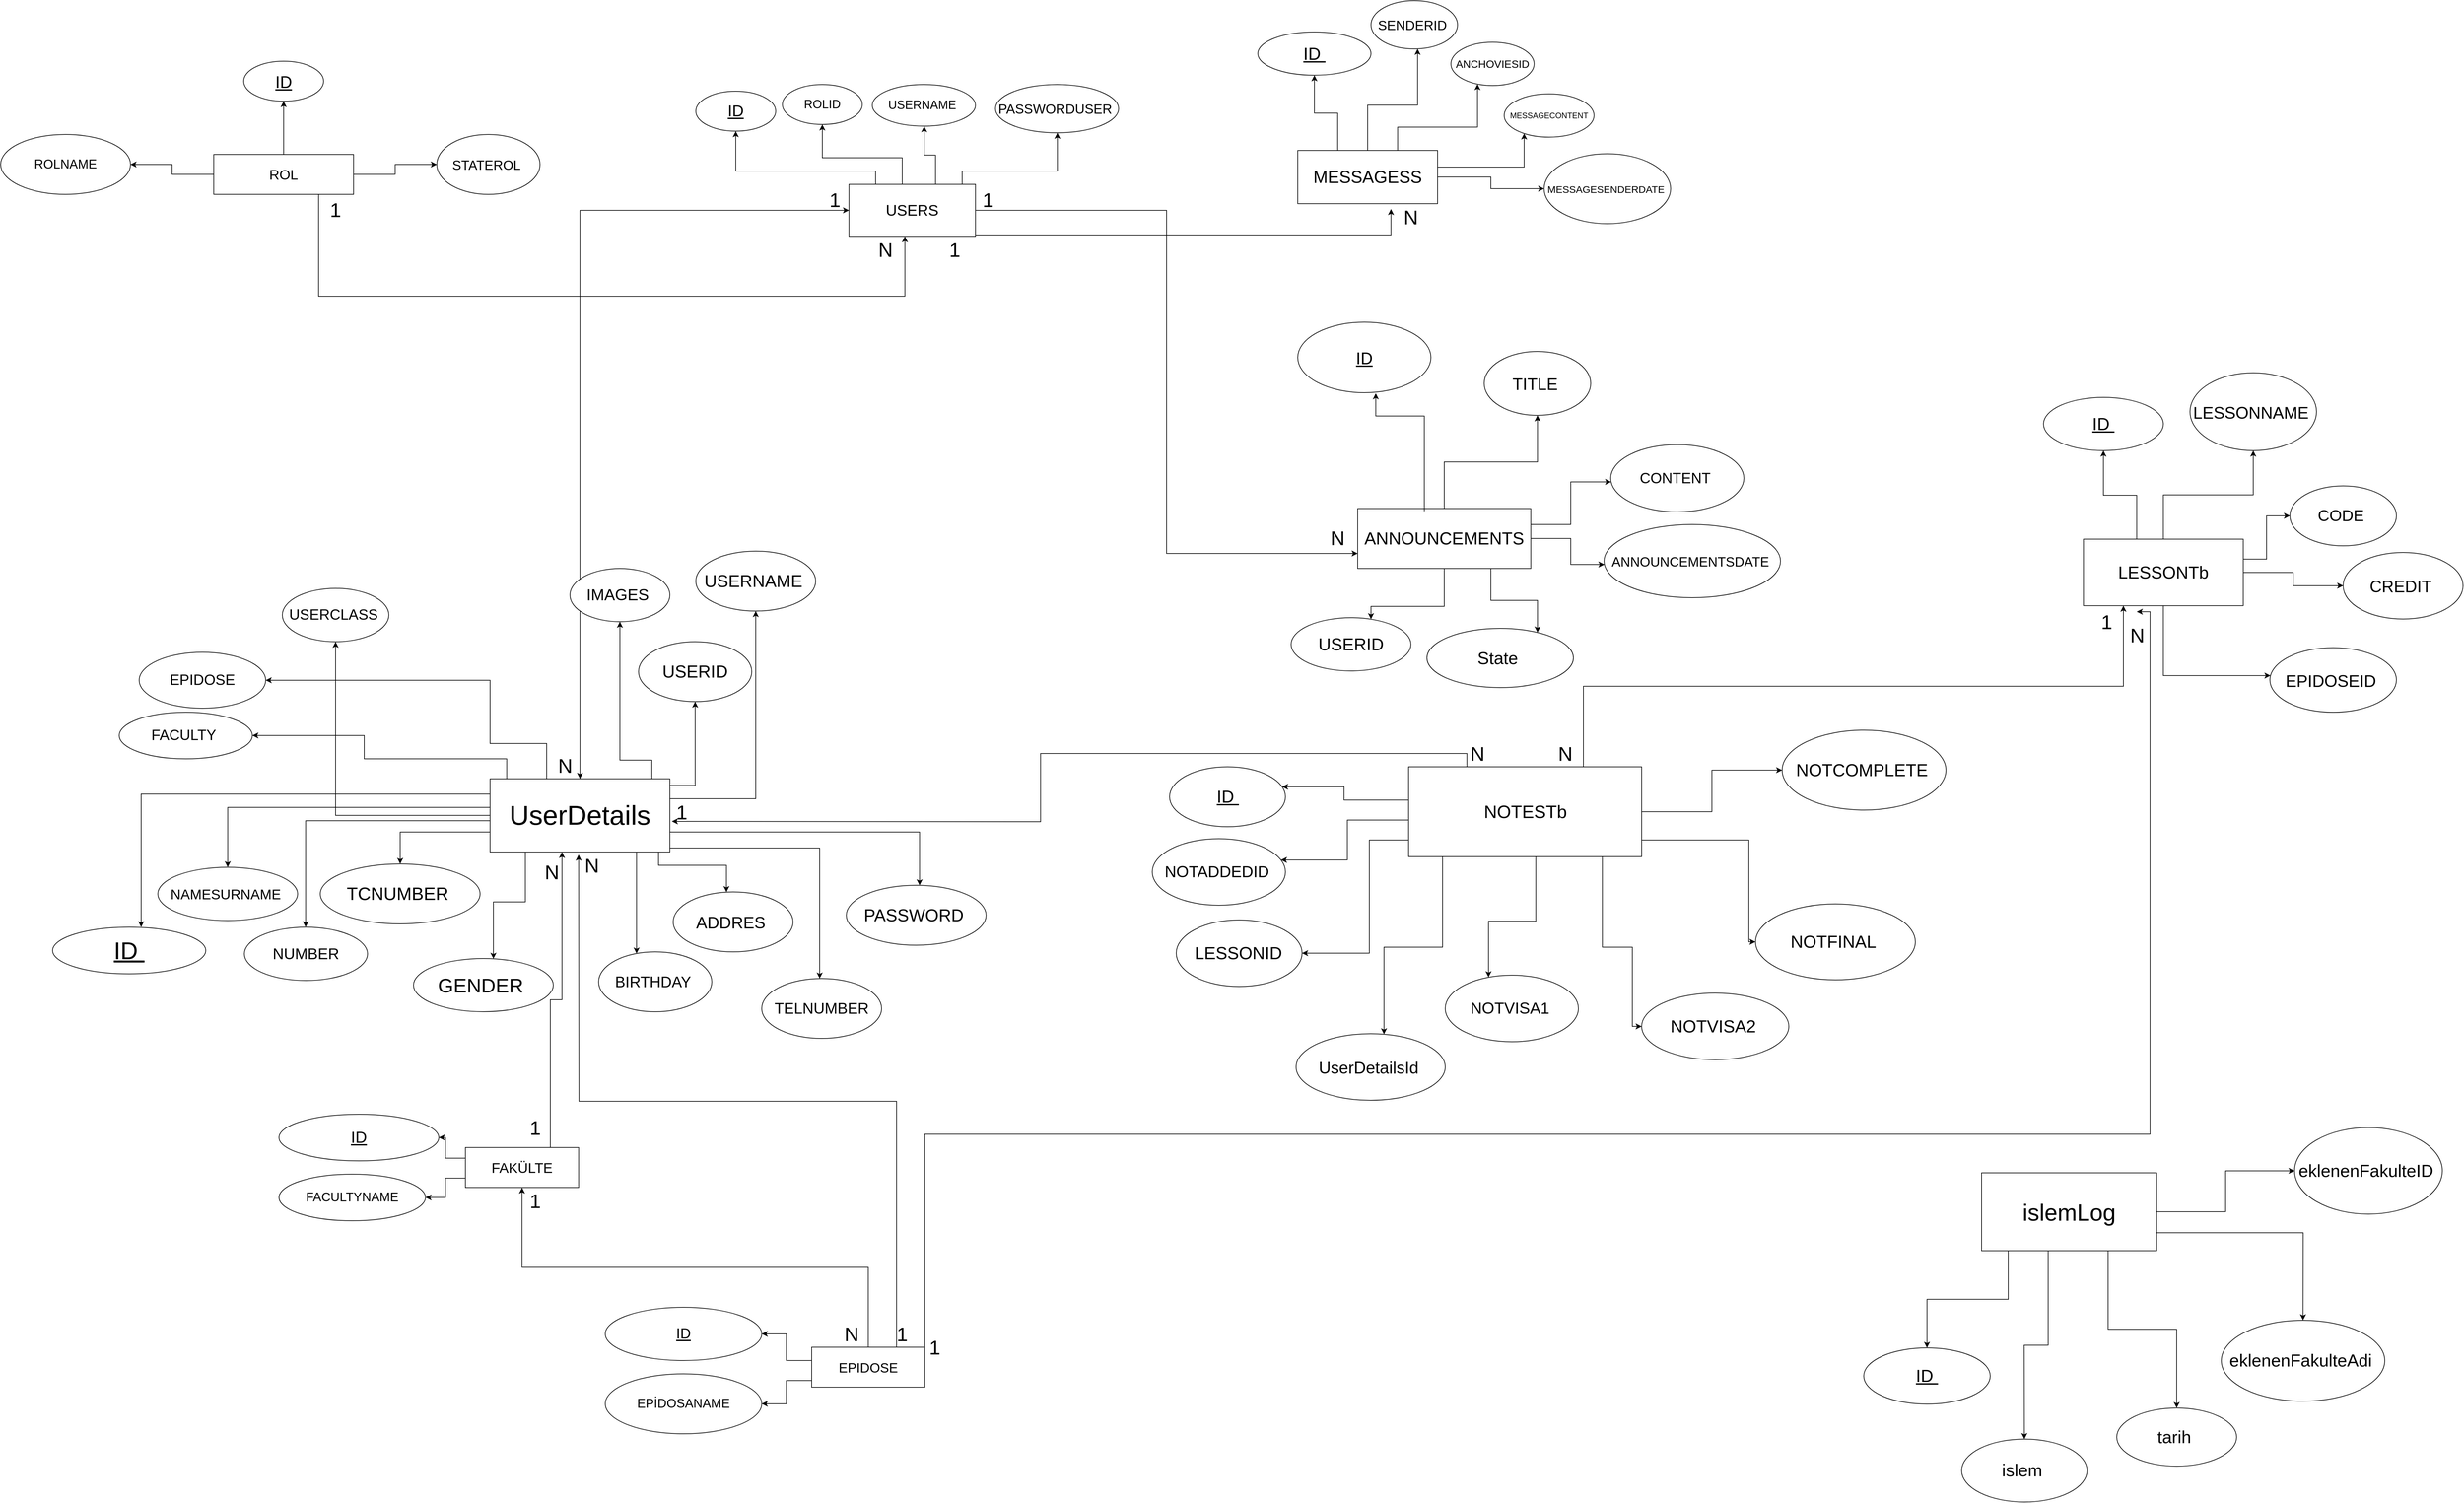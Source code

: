 <mxfile version="14.7.6" type="github">
  <diagram id="zsC4wfopI6JHXm1jyC27" name="Page-2">
    <mxGraphModel dx="5063" dy="3485" grid="1" gridSize="10" guides="1" tooltips="1" connect="1" arrows="1" fold="1" page="1" pageScale="1" pageWidth="827" pageHeight="1169" math="0" shadow="0">
      <root>
        <mxCell id="Esyf8GkP0BQ05Un6b8qI-0" />
        <mxCell id="Esyf8GkP0BQ05Un6b8qI-1" parent="Esyf8GkP0BQ05Un6b8qI-0" />
        <mxCell id="NPhXcUpapXbRFBI041eP-0" value="" style="edgeStyle=orthogonalEdgeStyle;rounded=0;orthogonalLoop=1;jettySize=auto;html=1;" edge="1" parent="Esyf8GkP0BQ05Un6b8qI-1" source="NPhXcUpapXbRFBI041eP-3" target="NPhXcUpapXbRFBI041eP-4">
          <mxGeometry relative="1" as="geometry" />
        </mxCell>
        <mxCell id="NPhXcUpapXbRFBI041eP-1" value="" style="edgeStyle=orthogonalEdgeStyle;rounded=0;orthogonalLoop=1;jettySize=auto;html=1;" edge="1" parent="Esyf8GkP0BQ05Un6b8qI-1" source="NPhXcUpapXbRFBI041eP-3" target="NPhXcUpapXbRFBI041eP-5">
          <mxGeometry relative="1" as="geometry" />
        </mxCell>
        <mxCell id="NPhXcUpapXbRFBI041eP-2" value="" style="edgeStyle=orthogonalEdgeStyle;rounded=0;orthogonalLoop=1;jettySize=auto;html=1;" edge="1" parent="Esyf8GkP0BQ05Un6b8qI-1" source="NPhXcUpapXbRFBI041eP-3" target="NPhXcUpapXbRFBI041eP-6">
          <mxGeometry relative="1" as="geometry" />
        </mxCell>
        <mxCell id="w6lgEw4P2xU35RfXlK6n-10" style="edgeStyle=orthogonalEdgeStyle;rounded=0;orthogonalLoop=1;jettySize=auto;html=1;exitX=0.75;exitY=1;exitDx=0;exitDy=0;" edge="1" parent="Esyf8GkP0BQ05Un6b8qI-1" source="NPhXcUpapXbRFBI041eP-3">
          <mxGeometry relative="1" as="geometry">
            <mxPoint x="650" y="-199" as="targetPoint" />
            <Array as="points">
              <mxPoint x="-230" y="-109" />
              <mxPoint x="650" y="-109" />
            </Array>
          </mxGeometry>
        </mxCell>
        <mxCell id="NPhXcUpapXbRFBI041eP-3" value="&lt;font style=&quot;vertical-align: inherit ; font-size: 21px&quot;&gt;&lt;font style=&quot;vertical-align: inherit ; font-size: 21px&quot;&gt;&lt;font style=&quot;vertical-align: inherit&quot;&gt;&lt;font style=&quot;vertical-align: inherit&quot;&gt;ROL&lt;/font&gt;&lt;/font&gt;&lt;/font&gt;&lt;/font&gt;" style="rounded=0;whiteSpace=wrap;html=1;" vertex="1" parent="Esyf8GkP0BQ05Un6b8qI-1">
          <mxGeometry x="-388" y="-322" width="210" height="60" as="geometry" />
        </mxCell>
        <mxCell id="NPhXcUpapXbRFBI041eP-4" value="&lt;font style=&quot;vertical-align: inherit&quot;&gt;&lt;font style=&quot;vertical-align: inherit ; font-size: 25px&quot;&gt;&lt;u&gt;ID&lt;/u&gt;&lt;/font&gt;&lt;/font&gt;" style="ellipse;whiteSpace=wrap;html=1;rounded=0;" vertex="1" parent="Esyf8GkP0BQ05Un6b8qI-1">
          <mxGeometry x="-343" y="-462" width="120" height="60" as="geometry" />
        </mxCell>
        <mxCell id="NPhXcUpapXbRFBI041eP-5" value="&lt;font style=&quot;vertical-align: inherit&quot;&gt;&lt;font style=&quot;vertical-align: inherit ; font-size: 19px&quot;&gt;ROLNAME&lt;/font&gt;&lt;/font&gt;" style="ellipse;whiteSpace=wrap;html=1;rounded=0;" vertex="1" parent="Esyf8GkP0BQ05Un6b8qI-1">
          <mxGeometry x="-708" y="-352" width="195" height="90" as="geometry" />
        </mxCell>
        <mxCell id="NPhXcUpapXbRFBI041eP-6" value="&lt;font style=&quot;vertical-align: inherit ; font-size: 20px&quot;&gt;&lt;font style=&quot;vertical-align: inherit ; font-size: 20px&quot;&gt;STATEROL&amp;nbsp;&lt;/font&gt;&lt;/font&gt;" style="ellipse;whiteSpace=wrap;html=1;rounded=0;" vertex="1" parent="Esyf8GkP0BQ05Un6b8qI-1">
          <mxGeometry x="-53" y="-352" width="155" height="90" as="geometry" />
        </mxCell>
        <mxCell id="w6lgEw4P2xU35RfXlK6n-0" value="" style="edgeStyle=orthogonalEdgeStyle;rounded=0;orthogonalLoop=1;jettySize=auto;html=1;" edge="1" parent="Esyf8GkP0BQ05Un6b8qI-1" source="w6lgEw4P2xU35RfXlK6n-4" target="w6lgEw4P2xU35RfXlK6n-5">
          <mxGeometry relative="1" as="geometry">
            <Array as="points">
              <mxPoint x="606" y="-297" />
              <mxPoint x="396" y="-297" />
            </Array>
          </mxGeometry>
        </mxCell>
        <mxCell id="w6lgEw4P2xU35RfXlK6n-1" value="" style="edgeStyle=orthogonalEdgeStyle;rounded=0;orthogonalLoop=1;jettySize=auto;html=1;" edge="1" parent="Esyf8GkP0BQ05Un6b8qI-1" source="w6lgEw4P2xU35RfXlK6n-4" target="w6lgEw4P2xU35RfXlK6n-6">
          <mxGeometry relative="1" as="geometry">
            <Array as="points">
              <mxPoint x="696" y="-321" />
              <mxPoint x="679" y="-321" />
            </Array>
          </mxGeometry>
        </mxCell>
        <mxCell id="w6lgEw4P2xU35RfXlK6n-2" value="" style="edgeStyle=orthogonalEdgeStyle;rounded=0;orthogonalLoop=1;jettySize=auto;html=1;" edge="1" parent="Esyf8GkP0BQ05Un6b8qI-1" source="w6lgEw4P2xU35RfXlK6n-4" target="w6lgEw4P2xU35RfXlK6n-7">
          <mxGeometry relative="1" as="geometry">
            <Array as="points">
              <mxPoint x="736" y="-297" />
              <mxPoint x="879" y="-297" />
            </Array>
          </mxGeometry>
        </mxCell>
        <mxCell id="w6lgEw4P2xU35RfXlK6n-3" value="" style="edgeStyle=orthogonalEdgeStyle;rounded=0;orthogonalLoop=1;jettySize=auto;html=1;" edge="1" parent="Esyf8GkP0BQ05Un6b8qI-1" source="w6lgEw4P2xU35RfXlK6n-4" target="w6lgEw4P2xU35RfXlK6n-8">
          <mxGeometry relative="1" as="geometry">
            <Array as="points">
              <mxPoint x="646" y="-317" />
              <mxPoint x="526" y="-317" />
            </Array>
          </mxGeometry>
        </mxCell>
        <mxCell id="cstCViYafj3JNk4SChMQ-11" style="edgeStyle=orthogonalEdgeStyle;rounded=0;orthogonalLoop=1;jettySize=auto;html=1;exitX=0.75;exitY=1;exitDx=0;exitDy=0;" edge="1" parent="Esyf8GkP0BQ05Un6b8qI-1" source="w6lgEw4P2xU35RfXlK6n-4">
          <mxGeometry relative="1" as="geometry">
            <mxPoint x="1380" y="-240" as="targetPoint" />
            <Array as="points">
              <mxPoint x="709" y="-201" />
              <mxPoint x="1380" y="-201" />
            </Array>
          </mxGeometry>
        </mxCell>
        <mxCell id="aIrMYQTHXLC7cEPw4sMJ-13" style="edgeStyle=orthogonalEdgeStyle;rounded=0;orthogonalLoop=1;jettySize=auto;html=1;exitX=1;exitY=0.5;exitDx=0;exitDy=0;entryX=0;entryY=0.75;entryDx=0;entryDy=0;" edge="1" parent="Esyf8GkP0BQ05Un6b8qI-1" source="w6lgEw4P2xU35RfXlK6n-4" target="aIrMYQTHXLC7cEPw4sMJ-5">
          <mxGeometry relative="1" as="geometry">
            <mxPoint x="1110" y="300" as="targetPoint" />
          </mxGeometry>
        </mxCell>
        <mxCell id="FNhD4oCrWf_VFGnpznMv-32" style="edgeStyle=orthogonalEdgeStyle;rounded=0;orthogonalLoop=1;jettySize=auto;html=1;exitX=0;exitY=0.5;exitDx=0;exitDy=0;entryX=0.5;entryY=0;entryDx=0;entryDy=0;" edge="1" parent="Esyf8GkP0BQ05Un6b8qI-1" source="w6lgEw4P2xU35RfXlK6n-4" target="FNhD4oCrWf_VFGnpznMv-15">
          <mxGeometry relative="1" as="geometry" />
        </mxCell>
        <mxCell id="w6lgEw4P2xU35RfXlK6n-4" value="&lt;font style=&quot;vertical-align: inherit&quot;&gt;&lt;font style=&quot;vertical-align: inherit ; font-size: 23px&quot;&gt;USERS&lt;/font&gt;&lt;/font&gt;" style="rounded=0;whiteSpace=wrap;html=1;" vertex="1" parent="Esyf8GkP0BQ05Un6b8qI-1">
          <mxGeometry x="566" y="-277" width="190" height="78" as="geometry" />
        </mxCell>
        <mxCell id="w6lgEw4P2xU35RfXlK6n-5" value="&lt;font style=&quot;vertical-align: inherit&quot;&gt;&lt;font style=&quot;vertical-align: inherit&quot;&gt;&lt;font style=&quot;vertical-align: inherit&quot;&gt;&lt;font style=&quot;vertical-align: inherit&quot; size=&quot;1&quot;&gt;&lt;u style=&quot;font-size: 24px&quot;&gt;ID&lt;/u&gt;&lt;/font&gt;&lt;/font&gt;&lt;/font&gt;&lt;/font&gt;" style="ellipse;whiteSpace=wrap;html=1;rounded=0;" vertex="1" parent="Esyf8GkP0BQ05Un6b8qI-1">
          <mxGeometry x="336" y="-417" width="120" height="60" as="geometry" />
        </mxCell>
        <mxCell id="w6lgEw4P2xU35RfXlK6n-6" value="&lt;font style=&quot;vertical-align: inherit&quot;&gt;&lt;font style=&quot;vertical-align: inherit ; font-size: 18px&quot;&gt;USERNAME&amp;nbsp;&lt;/font&gt;&lt;/font&gt;" style="ellipse;whiteSpace=wrap;html=1;rounded=0;" vertex="1" parent="Esyf8GkP0BQ05Un6b8qI-1">
          <mxGeometry x="601" y="-427" width="155" height="62.5" as="geometry" />
        </mxCell>
        <mxCell id="w6lgEw4P2xU35RfXlK6n-7" value="&lt;font style=&quot;vertical-align: inherit&quot;&gt;&lt;font style=&quot;vertical-align: inherit ; font-size: 20px&quot;&gt;PASSWORDUSER&amp;nbsp;&lt;/font&gt;&lt;/font&gt;" style="ellipse;whiteSpace=wrap;html=1;rounded=0;" vertex="1" parent="Esyf8GkP0BQ05Un6b8qI-1">
          <mxGeometry x="786" y="-427" width="185" height="72.5" as="geometry" />
        </mxCell>
        <mxCell id="w6lgEw4P2xU35RfXlK6n-8" value="&lt;font style=&quot;font-size: 18px&quot;&gt;ROLID&lt;/font&gt;" style="ellipse;whiteSpace=wrap;html=1;rounded=0;" vertex="1" parent="Esyf8GkP0BQ05Un6b8qI-1">
          <mxGeometry x="466" y="-427" width="120" height="60" as="geometry" />
        </mxCell>
        <mxCell id="w6lgEw4P2xU35RfXlK6n-11" value="&lt;font style=&quot;font-size: 30px&quot;&gt;1&lt;/font&gt;" style="text;html=1;strokeColor=none;fillColor=none;align=center;verticalAlign=middle;whiteSpace=wrap;rounded=0;" vertex="1" parent="Esyf8GkP0BQ05Un6b8qI-1">
          <mxGeometry x="-250" y="-269.5" width="90" height="60" as="geometry" />
        </mxCell>
        <mxCell id="w6lgEw4P2xU35RfXlK6n-12" value="&lt;font style=&quot;font-size: 30px&quot;&gt;N&lt;/font&gt;" style="text;html=1;strokeColor=none;fillColor=none;align=center;verticalAlign=middle;whiteSpace=wrap;rounded=0;" vertex="1" parent="Esyf8GkP0BQ05Un6b8qI-1">
          <mxGeometry x="601" y="-199" width="40" height="40" as="geometry" />
        </mxCell>
        <mxCell id="cstCViYafj3JNk4SChMQ-0" value="" style="edgeStyle=orthogonalEdgeStyle;rounded=0;orthogonalLoop=1;jettySize=auto;html=1;" edge="1" parent="Esyf8GkP0BQ05Un6b8qI-1" source="cstCViYafj3JNk4SChMQ-5" target="cstCViYafj3JNk4SChMQ-6">
          <mxGeometry relative="1" as="geometry">
            <Array as="points">
              <mxPoint x="1300" y="-384" />
              <mxPoint x="1265" y="-384" />
            </Array>
          </mxGeometry>
        </mxCell>
        <mxCell id="cstCViYafj3JNk4SChMQ-1" value="" style="edgeStyle=orthogonalEdgeStyle;rounded=0;orthogonalLoop=1;jettySize=auto;html=1;" edge="1" parent="Esyf8GkP0BQ05Un6b8qI-1" source="cstCViYafj3JNk4SChMQ-5" target="cstCViYafj3JNk4SChMQ-7">
          <mxGeometry relative="1" as="geometry">
            <mxPoint x="1410" y="-463" as="targetPoint" />
            <Array as="points">
              <mxPoint x="1345" y="-396" />
              <mxPoint x="1420" y="-396" />
            </Array>
          </mxGeometry>
        </mxCell>
        <mxCell id="cstCViYafj3JNk4SChMQ-2" value="" style="edgeStyle=orthogonalEdgeStyle;rounded=0;orthogonalLoop=1;jettySize=auto;html=1;" edge="1" parent="Esyf8GkP0BQ05Un6b8qI-1" source="cstCViYafj3JNk4SChMQ-5" target="cstCViYafj3JNk4SChMQ-8">
          <mxGeometry relative="1" as="geometry">
            <Array as="points">
              <mxPoint x="1390" y="-363" />
              <mxPoint x="1510" y="-363" />
            </Array>
          </mxGeometry>
        </mxCell>
        <mxCell id="cstCViYafj3JNk4SChMQ-3" value="" style="edgeStyle=orthogonalEdgeStyle;rounded=0;orthogonalLoop=1;jettySize=auto;html=1;" edge="1" parent="Esyf8GkP0BQ05Un6b8qI-1" source="cstCViYafj3JNk4SChMQ-5" target="cstCViYafj3JNk4SChMQ-9">
          <mxGeometry relative="1" as="geometry">
            <Array as="points">
              <mxPoint x="1580" y="-303" />
            </Array>
          </mxGeometry>
        </mxCell>
        <mxCell id="cstCViYafj3JNk4SChMQ-4" value="" style="edgeStyle=orthogonalEdgeStyle;rounded=0;orthogonalLoop=1;jettySize=auto;html=1;" edge="1" parent="Esyf8GkP0BQ05Un6b8qI-1" source="cstCViYafj3JNk4SChMQ-5" target="cstCViYafj3JNk4SChMQ-10">
          <mxGeometry relative="1" as="geometry" />
        </mxCell>
        <mxCell id="cstCViYafj3JNk4SChMQ-5" value="&lt;font style=&quot;font-size: 26px&quot;&gt;MESSAGESS&lt;/font&gt;" style="rounded=0;whiteSpace=wrap;html=1;" vertex="1" parent="Esyf8GkP0BQ05Un6b8qI-1">
          <mxGeometry x="1240" y="-328" width="210" height="80" as="geometry" />
        </mxCell>
        <mxCell id="cstCViYafj3JNk4SChMQ-6" value="&lt;font style=&quot;font-size: 26px&quot;&gt;&lt;u&gt;ID&amp;nbsp;&lt;/u&gt;&lt;/font&gt;" style="ellipse;whiteSpace=wrap;html=1;rounded=0;" vertex="1" parent="Esyf8GkP0BQ05Un6b8qI-1">
          <mxGeometry x="1180" y="-506" width="170" height="65" as="geometry" />
        </mxCell>
        <mxCell id="cstCViYafj3JNk4SChMQ-7" value="&lt;font style=&quot;font-size: 20px&quot;&gt;SENDERID&amp;nbsp;&lt;/font&gt;" style="ellipse;whiteSpace=wrap;html=1;" vertex="1" parent="Esyf8GkP0BQ05Un6b8qI-1">
          <mxGeometry x="1350" y="-553" width="130" height="72.5" as="geometry" />
        </mxCell>
        <mxCell id="cstCViYafj3JNk4SChMQ-8" value="&lt;font style=&quot;font-size: 16px&quot;&gt;ANCHOVIESID&lt;/font&gt;" style="ellipse;whiteSpace=wrap;html=1;rounded=0;" vertex="1" parent="Esyf8GkP0BQ05Un6b8qI-1">
          <mxGeometry x="1470" y="-490.5" width="125" height="65" as="geometry" />
        </mxCell>
        <mxCell id="cstCViYafj3JNk4SChMQ-9" value="MESSAGECONTENT" style="ellipse;whiteSpace=wrap;html=1;rounded=0;" vertex="1" parent="Esyf8GkP0BQ05Un6b8qI-1">
          <mxGeometry x="1550" y="-413" width="135" height="65" as="geometry" />
        </mxCell>
        <mxCell id="cstCViYafj3JNk4SChMQ-10" value="&lt;font style=&quot;font-size: 15px&quot;&gt;MESSAGESENDERDATE&amp;nbsp;&lt;/font&gt;" style="ellipse;whiteSpace=wrap;html=1;rounded=0;" vertex="1" parent="Esyf8GkP0BQ05Un6b8qI-1">
          <mxGeometry x="1610" y="-323" width="190" height="105" as="geometry" />
        </mxCell>
        <mxCell id="cstCViYafj3JNk4SChMQ-12" value="&lt;font style=&quot;font-size: 30px&quot;&gt;1&lt;/font&gt;" style="text;html=1;strokeColor=none;fillColor=none;align=center;verticalAlign=middle;whiteSpace=wrap;rounded=0;" vertex="1" parent="Esyf8GkP0BQ05Un6b8qI-1">
          <mxGeometry x="680" y="-209" width="90" height="60" as="geometry" />
        </mxCell>
        <mxCell id="cstCViYafj3JNk4SChMQ-13" value="&lt;font style=&quot;font-size: 30px&quot;&gt;N&lt;/font&gt;" style="text;html=1;strokeColor=none;fillColor=none;align=center;verticalAlign=middle;whiteSpace=wrap;rounded=0;" vertex="1" parent="Esyf8GkP0BQ05Un6b8qI-1">
          <mxGeometry x="1390" y="-248" width="40" height="40" as="geometry" />
        </mxCell>
        <mxCell id="aIrMYQTHXLC7cEPw4sMJ-0" value="" style="edgeStyle=orthogonalEdgeStyle;rounded=0;orthogonalLoop=1;jettySize=auto;html=1;" edge="1" parent="Esyf8GkP0BQ05Un6b8qI-1" source="aIrMYQTHXLC7cEPw4sMJ-5" target="aIrMYQTHXLC7cEPw4sMJ-8">
          <mxGeometry relative="1" as="geometry">
            <mxPoint x="1580" y="54" as="targetPoint" />
          </mxGeometry>
        </mxCell>
        <mxCell id="aIrMYQTHXLC7cEPw4sMJ-1" value="" style="edgeStyle=orthogonalEdgeStyle;rounded=0;orthogonalLoop=1;jettySize=auto;html=1;" edge="1" parent="Esyf8GkP0BQ05Un6b8qI-1" source="aIrMYQTHXLC7cEPw4sMJ-5" target="aIrMYQTHXLC7cEPw4sMJ-9">
          <mxGeometry relative="1" as="geometry">
            <Array as="points">
              <mxPoint x="1650" y="234" />
              <mxPoint x="1650" y="170" />
            </Array>
          </mxGeometry>
        </mxCell>
        <mxCell id="aIrMYQTHXLC7cEPw4sMJ-2" value="" style="edgeStyle=orthogonalEdgeStyle;rounded=0;orthogonalLoop=1;jettySize=auto;html=1;" edge="1" parent="Esyf8GkP0BQ05Un6b8qI-1" source="aIrMYQTHXLC7cEPw4sMJ-5" target="aIrMYQTHXLC7cEPw4sMJ-10">
          <mxGeometry relative="1" as="geometry">
            <mxPoint x="1795" y="255" as="targetPoint" />
            <Array as="points">
              <mxPoint x="1650" y="255" />
              <mxPoint x="1650" y="294" />
              <mxPoint x="1795" y="294" />
            </Array>
          </mxGeometry>
        </mxCell>
        <mxCell id="aIrMYQTHXLC7cEPw4sMJ-3" value="" style="edgeStyle=orthogonalEdgeStyle;rounded=0;orthogonalLoop=1;jettySize=auto;html=1;" edge="1" parent="Esyf8GkP0BQ05Un6b8qI-1" source="aIrMYQTHXLC7cEPw4sMJ-5" target="aIrMYQTHXLC7cEPw4sMJ-11">
          <mxGeometry relative="1" as="geometry">
            <Array as="points">
              <mxPoint x="1530" y="348" />
              <mxPoint x="1600" y="348" />
            </Array>
          </mxGeometry>
        </mxCell>
        <mxCell id="aIrMYQTHXLC7cEPw4sMJ-4" value="" style="edgeStyle=orthogonalEdgeStyle;rounded=0;orthogonalLoop=1;jettySize=auto;html=1;" edge="1" parent="Esyf8GkP0BQ05Un6b8qI-1" source="aIrMYQTHXLC7cEPw4sMJ-5" target="aIrMYQTHXLC7cEPw4sMJ-12">
          <mxGeometry relative="1" as="geometry">
            <mxPoint x="1350" y="414" as="targetPoint" />
            <Array as="points">
              <mxPoint x="1460" y="357" />
              <mxPoint x="1350" y="357" />
            </Array>
          </mxGeometry>
        </mxCell>
        <mxCell id="aIrMYQTHXLC7cEPw4sMJ-5" value="&lt;font style=&quot;font-size: 26px&quot;&gt;ANNOUNCEMENTS&lt;/font&gt;" style="rounded=0;whiteSpace=wrap;html=1;" vertex="1" parent="Esyf8GkP0BQ05Un6b8qI-1">
          <mxGeometry x="1330" y="210" width="260" height="90" as="geometry" />
        </mxCell>
        <mxCell id="aIrMYQTHXLC7cEPw4sMJ-6" value="" style="edgeStyle=orthogonalEdgeStyle;rounded=0;orthogonalLoop=1;jettySize=auto;html=1;entryX=0.586;entryY=1.008;entryDx=0;entryDy=0;entryPerimeter=0;exitX=0.385;exitY=0.044;exitDx=0;exitDy=0;exitPerimeter=0;" edge="1" parent="Esyf8GkP0BQ05Un6b8qI-1" source="aIrMYQTHXLC7cEPw4sMJ-5" target="aIrMYQTHXLC7cEPw4sMJ-7">
          <mxGeometry relative="1" as="geometry">
            <mxPoint x="1430" y="204" as="sourcePoint" />
            <mxPoint x="1420" y="194" as="targetPoint" />
            <Array as="points">
              <mxPoint x="1430" y="71" />
            </Array>
          </mxGeometry>
        </mxCell>
        <mxCell id="aIrMYQTHXLC7cEPw4sMJ-7" value="&lt;font style=&quot;font-size: 25px&quot;&gt;&lt;u&gt;ID&lt;/u&gt;&lt;/font&gt;" style="ellipse;whiteSpace=wrap;html=1;rounded=0;" vertex="1" parent="Esyf8GkP0BQ05Un6b8qI-1">
          <mxGeometry x="1240" y="-70" width="200" height="106" as="geometry" />
        </mxCell>
        <mxCell id="aIrMYQTHXLC7cEPw4sMJ-8" value="&lt;font style=&quot;font-size: 25px&quot;&gt;TITLE&amp;nbsp;&lt;/font&gt;" style="ellipse;whiteSpace=wrap;html=1;" vertex="1" parent="Esyf8GkP0BQ05Un6b8qI-1">
          <mxGeometry x="1520" y="-26" width="160" height="96" as="geometry" />
        </mxCell>
        <mxCell id="aIrMYQTHXLC7cEPw4sMJ-9" value="&lt;font style=&quot;font-size: 22px&quot;&gt;CONTENT&amp;nbsp;&lt;/font&gt;" style="ellipse;whiteSpace=wrap;html=1;rounded=0;" vertex="1" parent="Esyf8GkP0BQ05Un6b8qI-1">
          <mxGeometry x="1710" y="114" width="200" height="101" as="geometry" />
        </mxCell>
        <mxCell id="aIrMYQTHXLC7cEPw4sMJ-10" value="&lt;font style=&quot;font-size: 20px&quot;&gt;ANNOUNCEMENTSDATE&amp;nbsp;&lt;/font&gt;" style="ellipse;whiteSpace=wrap;html=1;" vertex="1" parent="Esyf8GkP0BQ05Un6b8qI-1">
          <mxGeometry x="1700" y="234" width="265" height="110" as="geometry" />
        </mxCell>
        <mxCell id="aIrMYQTHXLC7cEPw4sMJ-11" value="&lt;font style=&quot;font-size: 26px&quot;&gt;State&amp;nbsp;&lt;/font&gt;" style="ellipse;whiteSpace=wrap;html=1;rounded=0;" vertex="1" parent="Esyf8GkP0BQ05Un6b8qI-1">
          <mxGeometry x="1434" y="390" width="220" height="89" as="geometry" />
        </mxCell>
        <mxCell id="aIrMYQTHXLC7cEPw4sMJ-12" value="&lt;font style=&quot;font-size: 26px&quot;&gt;USERID&lt;/font&gt;" style="ellipse;whiteSpace=wrap;html=1;" vertex="1" parent="Esyf8GkP0BQ05Un6b8qI-1">
          <mxGeometry x="1230" y="374" width="180" height="80" as="geometry" />
        </mxCell>
        <mxCell id="aIrMYQTHXLC7cEPw4sMJ-14" value="&lt;font style=&quot;font-size: 30px&quot;&gt;1&lt;/font&gt;" style="text;html=1;strokeColor=none;fillColor=none;align=center;verticalAlign=middle;whiteSpace=wrap;rounded=0;" vertex="1" parent="Esyf8GkP0BQ05Un6b8qI-1">
          <mxGeometry x="740" y="-279" width="70" height="50" as="geometry" />
        </mxCell>
        <mxCell id="aIrMYQTHXLC7cEPw4sMJ-15" value="&lt;font style=&quot;font-size: 30px&quot;&gt;N&lt;/font&gt;" style="text;html=1;strokeColor=none;fillColor=none;align=center;verticalAlign=middle;whiteSpace=wrap;rounded=0;" vertex="1" parent="Esyf8GkP0BQ05Un6b8qI-1">
          <mxGeometry x="1280" y="234" width="40" height="40" as="geometry" />
        </mxCell>
        <mxCell id="FNhD4oCrWf_VFGnpznMv-0" value="" style="edgeStyle=orthogonalEdgeStyle;rounded=0;orthogonalLoop=1;jettySize=auto;html=1;" edge="1" parent="Esyf8GkP0BQ05Un6b8qI-1">
          <mxGeometry relative="1" as="geometry">
            <mxPoint x="28" y="639" as="sourcePoint" />
            <mxPoint x="-497" y="839" as="targetPoint" />
            <Array as="points">
              <mxPoint x="-497" y="639" />
            </Array>
          </mxGeometry>
        </mxCell>
        <mxCell id="FNhD4oCrWf_VFGnpznMv-1" value="" style="edgeStyle=orthogonalEdgeStyle;rounded=0;orthogonalLoop=1;jettySize=auto;html=1;" edge="1" parent="Esyf8GkP0BQ05Un6b8qI-1" target="FNhD4oCrWf_VFGnpznMv-17">
          <mxGeometry relative="1" as="geometry">
            <mxPoint x="28" y="659" as="sourcePoint" />
            <Array as="points">
              <mxPoint x="-367" y="659" />
            </Array>
          </mxGeometry>
        </mxCell>
        <mxCell id="FNhD4oCrWf_VFGnpznMv-2" value="" style="edgeStyle=orthogonalEdgeStyle;rounded=0;orthogonalLoop=1;jettySize=auto;html=1;" edge="1" parent="Esyf8GkP0BQ05Un6b8qI-1" target="FNhD4oCrWf_VFGnpznMv-18">
          <mxGeometry relative="1" as="geometry">
            <mxPoint x="28" y="679" as="sourcePoint" />
            <Array as="points">
              <mxPoint x="-250" y="679" />
            </Array>
          </mxGeometry>
        </mxCell>
        <mxCell id="FNhD4oCrWf_VFGnpznMv-3" value="" style="edgeStyle=orthogonalEdgeStyle;rounded=0;orthogonalLoop=1;jettySize=auto;html=1;" edge="1" parent="Esyf8GkP0BQ05Un6b8qI-1" source="FNhD4oCrWf_VFGnpznMv-15" target="FNhD4oCrWf_VFGnpznMv-19">
          <mxGeometry relative="1" as="geometry">
            <Array as="points">
              <mxPoint x="-108" y="696" />
            </Array>
          </mxGeometry>
        </mxCell>
        <mxCell id="FNhD4oCrWf_VFGnpznMv-4" value="" style="edgeStyle=orthogonalEdgeStyle;rounded=0;orthogonalLoop=1;jettySize=auto;html=1;" edge="1" parent="Esyf8GkP0BQ05Un6b8qI-1" source="FNhD4oCrWf_VFGnpznMv-15" target="FNhD4oCrWf_VFGnpznMv-20">
          <mxGeometry relative="1" as="geometry">
            <Array as="points">
              <mxPoint x="80" y="801" />
              <mxPoint x="32" y="801" />
            </Array>
          </mxGeometry>
        </mxCell>
        <mxCell id="FNhD4oCrWf_VFGnpznMv-5" value="" style="edgeStyle=orthogonalEdgeStyle;rounded=0;orthogonalLoop=1;jettySize=auto;html=1;" edge="1" parent="Esyf8GkP0BQ05Un6b8qI-1" source="FNhD4oCrWf_VFGnpznMv-15" target="FNhD4oCrWf_VFGnpznMv-21">
          <mxGeometry relative="1" as="geometry">
            <Array as="points">
              <mxPoint x="247" y="760" />
              <mxPoint x="247" y="760" />
            </Array>
          </mxGeometry>
        </mxCell>
        <mxCell id="FNhD4oCrWf_VFGnpznMv-6" value="" style="edgeStyle=orthogonalEdgeStyle;rounded=0;orthogonalLoop=1;jettySize=auto;html=1;" edge="1" parent="Esyf8GkP0BQ05Un6b8qI-1" source="FNhD4oCrWf_VFGnpznMv-15" target="FNhD4oCrWf_VFGnpznMv-22">
          <mxGeometry relative="1" as="geometry">
            <Array as="points">
              <mxPoint x="280" y="746" />
              <mxPoint x="382" y="746" />
            </Array>
          </mxGeometry>
        </mxCell>
        <mxCell id="FNhD4oCrWf_VFGnpznMv-7" value="" style="edgeStyle=orthogonalEdgeStyle;rounded=0;orthogonalLoop=1;jettySize=auto;html=1;" edge="1" parent="Esyf8GkP0BQ05Un6b8qI-1" source="FNhD4oCrWf_VFGnpznMv-15" target="FNhD4oCrWf_VFGnpznMv-23">
          <mxGeometry relative="1" as="geometry">
            <Array as="points">
              <mxPoint x="522" y="720" />
            </Array>
          </mxGeometry>
        </mxCell>
        <mxCell id="FNhD4oCrWf_VFGnpznMv-8" value="" style="edgeStyle=orthogonalEdgeStyle;rounded=0;orthogonalLoop=1;jettySize=auto;html=1;" edge="1" parent="Esyf8GkP0BQ05Un6b8qI-1" source="FNhD4oCrWf_VFGnpznMv-15" target="FNhD4oCrWf_VFGnpznMv-24">
          <mxGeometry relative="1" as="geometry">
            <Array as="points">
              <mxPoint x="52" y="586" />
              <mxPoint x="-162" y="586" />
            </Array>
          </mxGeometry>
        </mxCell>
        <mxCell id="FNhD4oCrWf_VFGnpznMv-9" value="" style="edgeStyle=orthogonalEdgeStyle;rounded=0;orthogonalLoop=1;jettySize=auto;html=1;" edge="1" parent="Esyf8GkP0BQ05Un6b8qI-1" source="FNhD4oCrWf_VFGnpznMv-15" target="FNhD4oCrWf_VFGnpznMv-25">
          <mxGeometry relative="1" as="geometry">
            <Array as="points">
              <mxPoint x="112" y="563" />
              <mxPoint x="27" y="563" />
            </Array>
          </mxGeometry>
        </mxCell>
        <mxCell id="FNhD4oCrWf_VFGnpznMv-10" value="" style="edgeStyle=orthogonalEdgeStyle;rounded=0;orthogonalLoop=1;jettySize=auto;html=1;" edge="1" parent="Esyf8GkP0BQ05Un6b8qI-1" source="FNhD4oCrWf_VFGnpznMv-15" target="FNhD4oCrWf_VFGnpznMv-26">
          <mxGeometry relative="1" as="geometry" />
        </mxCell>
        <mxCell id="FNhD4oCrWf_VFGnpznMv-11" value="" style="edgeStyle=orthogonalEdgeStyle;rounded=0;orthogonalLoop=1;jettySize=auto;html=1;" edge="1" parent="Esyf8GkP0BQ05Un6b8qI-1" source="FNhD4oCrWf_VFGnpznMv-15" target="FNhD4oCrWf_VFGnpznMv-27">
          <mxGeometry relative="1" as="geometry">
            <Array as="points">
              <mxPoint x="270" y="588" />
              <mxPoint x="222" y="588" />
            </Array>
          </mxGeometry>
        </mxCell>
        <mxCell id="FNhD4oCrWf_VFGnpznMv-12" value="" style="edgeStyle=orthogonalEdgeStyle;rounded=0;orthogonalLoop=1;jettySize=auto;html=1;" edge="1" parent="Esyf8GkP0BQ05Un6b8qI-1" source="FNhD4oCrWf_VFGnpznMv-15" target="FNhD4oCrWf_VFGnpznMv-28">
          <mxGeometry relative="1" as="geometry">
            <Array as="points">
              <mxPoint x="335" y="626" />
            </Array>
          </mxGeometry>
        </mxCell>
        <mxCell id="FNhD4oCrWf_VFGnpznMv-13" value="" style="edgeStyle=orthogonalEdgeStyle;rounded=0;orthogonalLoop=1;jettySize=auto;html=1;" edge="1" parent="Esyf8GkP0BQ05Un6b8qI-1" source="FNhD4oCrWf_VFGnpznMv-15" target="FNhD4oCrWf_VFGnpznMv-29">
          <mxGeometry relative="1" as="geometry">
            <mxPoint x="622" y="666" as="targetPoint" />
            <Array as="points">
              <mxPoint x="372" y="646" />
              <mxPoint x="372" y="646" />
            </Array>
          </mxGeometry>
        </mxCell>
        <mxCell id="FNhD4oCrWf_VFGnpznMv-14" value="" style="edgeStyle=orthogonalEdgeStyle;rounded=0;orthogonalLoop=1;jettySize=auto;html=1;" edge="1" parent="Esyf8GkP0BQ05Un6b8qI-1" source="FNhD4oCrWf_VFGnpznMv-15" target="FNhD4oCrWf_VFGnpznMv-30">
          <mxGeometry relative="1" as="geometry">
            <Array as="points">
              <mxPoint x="672" y="696" />
            </Array>
          </mxGeometry>
        </mxCell>
        <mxCell id="FNhD4oCrWf_VFGnpznMv-31" style="edgeStyle=orthogonalEdgeStyle;rounded=0;orthogonalLoop=1;jettySize=auto;html=1;exitX=0.5;exitY=0;exitDx=0;exitDy=0;entryX=0;entryY=0.5;entryDx=0;entryDy=0;" edge="1" parent="Esyf8GkP0BQ05Un6b8qI-1" source="FNhD4oCrWf_VFGnpznMv-15" target="w6lgEw4P2xU35RfXlK6n-4">
          <mxGeometry relative="1" as="geometry">
            <mxPoint x="162.5" y="-280" as="targetPoint" />
          </mxGeometry>
        </mxCell>
        <mxCell id="FNhD4oCrWf_VFGnpznMv-15" value="&lt;font style=&quot;font-size: 41px&quot;&gt;UserDetails&lt;/font&gt;" style="rounded=0;whiteSpace=wrap;html=1;" vertex="1" parent="Esyf8GkP0BQ05Un6b8qI-1">
          <mxGeometry x="27" y="616" width="270" height="110" as="geometry" />
        </mxCell>
        <mxCell id="FNhD4oCrWf_VFGnpznMv-16" value="&lt;font style=&quot;font-size: 36px&quot;&gt;&lt;u&gt;ID&amp;nbsp;&lt;/u&gt;&lt;/font&gt;" style="ellipse;whiteSpace=wrap;html=1;rounded=0;" vertex="1" parent="Esyf8GkP0BQ05Un6b8qI-1">
          <mxGeometry x="-630" y="839" width="230" height="70" as="geometry" />
        </mxCell>
        <mxCell id="FNhD4oCrWf_VFGnpznMv-17" value="&lt;font style=&quot;font-size: 21px&quot;&gt;NAMESURNAME&amp;nbsp;&lt;/font&gt;" style="ellipse;whiteSpace=wrap;html=1;rounded=0;" vertex="1" parent="Esyf8GkP0BQ05Un6b8qI-1">
          <mxGeometry x="-472" y="749" width="210" height="80" as="geometry" />
        </mxCell>
        <mxCell id="FNhD4oCrWf_VFGnpznMv-18" value="&lt;font style=&quot;font-size: 23px&quot;&gt;NUMBER&lt;/font&gt;" style="ellipse;whiteSpace=wrap;html=1;rounded=0;" vertex="1" parent="Esyf8GkP0BQ05Un6b8qI-1">
          <mxGeometry x="-342" y="839" width="185" height="80" as="geometry" />
        </mxCell>
        <mxCell id="FNhD4oCrWf_VFGnpznMv-19" value="&lt;font style=&quot;font-size: 27px&quot;&gt;TCNUMBER&amp;nbsp;&lt;/font&gt;" style="ellipse;whiteSpace=wrap;html=1;rounded=0;" vertex="1" parent="Esyf8GkP0BQ05Un6b8qI-1">
          <mxGeometry x="-228" y="744" width="240" height="90" as="geometry" />
        </mxCell>
        <mxCell id="FNhD4oCrWf_VFGnpznMv-20" value="&lt;font style=&quot;font-size: 30px&quot;&gt;GENDER&amp;nbsp;&lt;/font&gt;" style="ellipse;whiteSpace=wrap;html=1;rounded=0;" vertex="1" parent="Esyf8GkP0BQ05Un6b8qI-1">
          <mxGeometry x="-88" y="886" width="210" height="80" as="geometry" />
        </mxCell>
        <mxCell id="FNhD4oCrWf_VFGnpznMv-21" value="&lt;font style=&quot;font-size: 23px&quot;&gt;BIRTHDAY&amp;nbsp;&lt;/font&gt;" style="ellipse;whiteSpace=wrap;html=1;rounded=0;" vertex="1" parent="Esyf8GkP0BQ05Un6b8qI-1">
          <mxGeometry x="190" y="876" width="170" height="90" as="geometry" />
        </mxCell>
        <mxCell id="FNhD4oCrWf_VFGnpznMv-22" value="&lt;font style=&quot;font-size: 25px&quot;&gt;ADDRES&amp;nbsp;&lt;/font&gt;" style="ellipse;whiteSpace=wrap;html=1;rounded=0;" vertex="1" parent="Esyf8GkP0BQ05Un6b8qI-1">
          <mxGeometry x="302" y="786" width="180" height="90" as="geometry" />
        </mxCell>
        <mxCell id="FNhD4oCrWf_VFGnpznMv-23" value="&lt;font style=&quot;font-size: 23px&quot;&gt;TELNUMBER&lt;/font&gt;" style="ellipse;whiteSpace=wrap;html=1;rounded=0;" vertex="1" parent="Esyf8GkP0BQ05Un6b8qI-1">
          <mxGeometry x="435" y="916" width="180" height="90" as="geometry" />
        </mxCell>
        <mxCell id="FNhD4oCrWf_VFGnpznMv-24" value="&lt;font style=&quot;font-size: 22px&quot;&gt;FACULTY&amp;nbsp;&lt;/font&gt;" style="ellipse;whiteSpace=wrap;html=1;rounded=0;" vertex="1" parent="Esyf8GkP0BQ05Un6b8qI-1">
          <mxGeometry x="-530" y="516" width="200" height="70" as="geometry" />
        </mxCell>
        <mxCell id="FNhD4oCrWf_VFGnpznMv-25" value="&lt;font style=&quot;font-size: 22px&quot;&gt;EPIDOSE&lt;/font&gt;" style="ellipse;whiteSpace=wrap;html=1;rounded=0;" vertex="1" parent="Esyf8GkP0BQ05Un6b8qI-1">
          <mxGeometry x="-500" y="426" width="190" height="84" as="geometry" />
        </mxCell>
        <mxCell id="FNhD4oCrWf_VFGnpznMv-26" value="&lt;font style=&quot;font-size: 22px&quot;&gt;USERCLASS&amp;nbsp;&lt;/font&gt;" style="ellipse;whiteSpace=wrap;html=1;rounded=0;" vertex="1" parent="Esyf8GkP0BQ05Un6b8qI-1">
          <mxGeometry x="-285" y="330" width="160" height="80" as="geometry" />
        </mxCell>
        <mxCell id="FNhD4oCrWf_VFGnpznMv-27" value="&lt;font style=&quot;font-size: 24px&quot;&gt;IMAGES&amp;nbsp;&lt;/font&gt;" style="ellipse;whiteSpace=wrap;html=1;rounded=0;" vertex="1" parent="Esyf8GkP0BQ05Un6b8qI-1">
          <mxGeometry x="147" y="300" width="150" height="80" as="geometry" />
        </mxCell>
        <mxCell id="FNhD4oCrWf_VFGnpznMv-28" value="&lt;font style=&quot;font-size: 26px&quot;&gt;USERID&lt;/font&gt;" style="ellipse;whiteSpace=wrap;html=1;rounded=0;" vertex="1" parent="Esyf8GkP0BQ05Un6b8qI-1">
          <mxGeometry x="250" y="410" width="170" height="90" as="geometry" />
        </mxCell>
        <mxCell id="FNhD4oCrWf_VFGnpznMv-29" value="&lt;font style=&quot;font-size: 26px&quot;&gt;USERNAME&amp;nbsp;&lt;/font&gt;" style="ellipse;whiteSpace=wrap;html=1;" vertex="1" parent="Esyf8GkP0BQ05Un6b8qI-1">
          <mxGeometry x="336" y="274" width="180" height="90" as="geometry" />
        </mxCell>
        <mxCell id="FNhD4oCrWf_VFGnpznMv-30" value="&lt;font style=&quot;font-size: 26px&quot;&gt;PASSWORD&amp;nbsp;&lt;/font&gt;" style="ellipse;whiteSpace=wrap;html=1;rounded=0;" vertex="1" parent="Esyf8GkP0BQ05Un6b8qI-1">
          <mxGeometry x="562" y="776" width="210" height="90" as="geometry" />
        </mxCell>
        <mxCell id="FNhD4oCrWf_VFGnpznMv-36" value="&lt;font style=&quot;font-size: 30px&quot;&gt;N&lt;/font&gt;" style="text;html=1;strokeColor=none;fillColor=none;align=center;verticalAlign=middle;whiteSpace=wrap;rounded=0;" vertex="1" parent="Esyf8GkP0BQ05Un6b8qI-1">
          <mxGeometry x="120" y="576" width="40" height="40" as="geometry" />
        </mxCell>
        <mxCell id="FNhD4oCrWf_VFGnpznMv-37" value="&lt;font style=&quot;font-size: 30px&quot;&gt;1&lt;/font&gt;" style="text;html=1;strokeColor=none;fillColor=none;align=center;verticalAlign=middle;whiteSpace=wrap;rounded=0;" vertex="1" parent="Esyf8GkP0BQ05Un6b8qI-1">
          <mxGeometry x="500" y="-284" width="90" height="60" as="geometry" />
        </mxCell>
        <mxCell id="U8FhM3riV419lOcL1XwR-0" value="" style="edgeStyle=orthogonalEdgeStyle;rounded=0;orthogonalLoop=1;jettySize=auto;html=1;" edge="1" parent="Esyf8GkP0BQ05Un6b8qI-1" source="U8FhM3riV419lOcL1XwR-2" target="U8FhM3riV419lOcL1XwR-4">
          <mxGeometry relative="1" as="geometry">
            <Array as="points">
              <mxPoint x="-40" y="1216" />
              <mxPoint x="-40" y="1245" />
            </Array>
          </mxGeometry>
        </mxCell>
        <mxCell id="U8FhM3riV419lOcL1XwR-1" value="" style="edgeStyle=orthogonalEdgeStyle;rounded=0;orthogonalLoop=1;jettySize=auto;html=1;" edge="1" parent="Esyf8GkP0BQ05Un6b8qI-1" source="U8FhM3riV419lOcL1XwR-2" target="U8FhM3riV419lOcL1XwR-3">
          <mxGeometry relative="1" as="geometry">
            <Array as="points">
              <mxPoint x="-40" y="1186" />
              <mxPoint x="-40" y="1155" />
            </Array>
          </mxGeometry>
        </mxCell>
        <mxCell id="U8FhM3riV419lOcL1XwR-5" style="edgeStyle=orthogonalEdgeStyle;rounded=0;orthogonalLoop=1;jettySize=auto;html=1;exitX=0.75;exitY=0;exitDx=0;exitDy=0;entryX=0.4;entryY=1;entryDx=0;entryDy=0;entryPerimeter=0;" edge="1" parent="Esyf8GkP0BQ05Un6b8qI-1" source="U8FhM3riV419lOcL1XwR-2" target="FNhD4oCrWf_VFGnpznMv-15">
          <mxGeometry relative="1" as="geometry" />
        </mxCell>
        <mxCell id="U8FhM3riV419lOcL1XwR-2" value="&lt;font style=&quot;vertical-align: inherit&quot;&gt;&lt;font style=&quot;vertical-align: inherit ; font-size: 21px&quot;&gt;FAKÜLTE&lt;/font&gt;&lt;/font&gt;" style="rounded=0;whiteSpace=wrap;html=1;" vertex="1" parent="Esyf8GkP0BQ05Un6b8qI-1">
          <mxGeometry x="-10" y="1170" width="170" height="60" as="geometry" />
        </mxCell>
        <mxCell id="U8FhM3riV419lOcL1XwR-3" value="&lt;span style=&quot;font-size: 24px&quot;&gt;&lt;u&gt;ID&lt;/u&gt;&lt;/span&gt;" style="ellipse;whiteSpace=wrap;html=1;rounded=0;" vertex="1" parent="Esyf8GkP0BQ05Un6b8qI-1">
          <mxGeometry x="-290" y="1120" width="240" height="70" as="geometry" />
        </mxCell>
        <mxCell id="U8FhM3riV419lOcL1XwR-4" value="&lt;font style=&quot;vertical-align: inherit&quot;&gt;&lt;font style=&quot;vertical-align: inherit ; font-size: 19px&quot;&gt;FACULTYNAME&lt;/font&gt;&lt;/font&gt;" style="ellipse;whiteSpace=wrap;html=1;rounded=0;" vertex="1" parent="Esyf8GkP0BQ05Un6b8qI-1">
          <mxGeometry x="-290" y="1210" width="220" height="70" as="geometry" />
        </mxCell>
        <mxCell id="U8FhM3riV419lOcL1XwR-6" value="&lt;font style=&quot;font-size: 30px&quot;&gt;1&lt;/font&gt;" style="text;html=1;strokeColor=none;fillColor=none;align=center;verticalAlign=middle;whiteSpace=wrap;rounded=0;" vertex="1" parent="Esyf8GkP0BQ05Un6b8qI-1">
          <mxGeometry x="50" y="1110" width="90" height="60" as="geometry" />
        </mxCell>
        <mxCell id="U8FhM3riV419lOcL1XwR-7" value="&lt;font style=&quot;font-size: 30px&quot;&gt;N&lt;/font&gt;" style="text;html=1;strokeColor=none;fillColor=none;align=center;verticalAlign=middle;whiteSpace=wrap;rounded=0;" vertex="1" parent="Esyf8GkP0BQ05Un6b8qI-1">
          <mxGeometry x="100" y="736" width="40" height="40" as="geometry" />
        </mxCell>
        <mxCell id="XU594aeXW3rPyS0otnml-0" value="" style="edgeStyle=orthogonalEdgeStyle;rounded=0;orthogonalLoop=1;jettySize=auto;html=1;" edge="1" parent="Esyf8GkP0BQ05Un6b8qI-1" source="XU594aeXW3rPyS0otnml-2" target="XU594aeXW3rPyS0otnml-3">
          <mxGeometry relative="1" as="geometry">
            <Array as="points">
              <mxPoint x="472" y="1490" />
              <mxPoint x="472" y="1450" />
            </Array>
          </mxGeometry>
        </mxCell>
        <mxCell id="XU594aeXW3rPyS0otnml-1" value="" style="edgeStyle=orthogonalEdgeStyle;rounded=0;orthogonalLoop=1;jettySize=auto;html=1;" edge="1" parent="Esyf8GkP0BQ05Un6b8qI-1" source="XU594aeXW3rPyS0otnml-2" target="XU594aeXW3rPyS0otnml-4">
          <mxGeometry relative="1" as="geometry">
            <Array as="points">
              <mxPoint x="472" y="1520" />
              <mxPoint x="472" y="1555" />
            </Array>
          </mxGeometry>
        </mxCell>
        <mxCell id="XU594aeXW3rPyS0otnml-5" style="edgeStyle=orthogonalEdgeStyle;rounded=0;orthogonalLoop=1;jettySize=auto;html=1;exitX=0.5;exitY=0;exitDx=0;exitDy=0;entryX=0.5;entryY=1;entryDx=0;entryDy=0;" edge="1" parent="Esyf8GkP0BQ05Un6b8qI-1" source="XU594aeXW3rPyS0otnml-2" target="U8FhM3riV419lOcL1XwR-2">
          <mxGeometry relative="1" as="geometry" />
        </mxCell>
        <mxCell id="XU594aeXW3rPyS0otnml-8" style="edgeStyle=orthogonalEdgeStyle;rounded=0;orthogonalLoop=1;jettySize=auto;html=1;exitX=0.75;exitY=0;exitDx=0;exitDy=0;" edge="1" parent="Esyf8GkP0BQ05Un6b8qI-1" source="XU594aeXW3rPyS0otnml-2">
          <mxGeometry relative="1" as="geometry">
            <mxPoint x="160" y="730" as="targetPoint" />
          </mxGeometry>
        </mxCell>
        <mxCell id="Xa0y08fVJ6oAvin7V4RX-0" style="edgeStyle=orthogonalEdgeStyle;rounded=0;orthogonalLoop=1;jettySize=auto;html=1;exitX=1;exitY=0.75;exitDx=0;exitDy=0;entryX=1;entryY=0.25;entryDx=0;entryDy=0;" edge="1" parent="Esyf8GkP0BQ05Un6b8qI-1" source="XU594aeXW3rPyS0otnml-2" target="xuSRLtnwzvSgW_MMpaEi-12">
          <mxGeometry relative="1" as="geometry">
            <Array as="points">
              <mxPoint x="680" y="1150" />
              <mxPoint x="2520" y="1150" />
              <mxPoint x="2520" y="365" />
            </Array>
          </mxGeometry>
        </mxCell>
        <mxCell id="XU594aeXW3rPyS0otnml-2" value="&lt;font style=&quot;vertical-align: inherit&quot;&gt;&lt;font style=&quot;vertical-align: inherit ; font-size: 20px&quot;&gt;&lt;font style=&quot;vertical-align: inherit&quot;&gt;&lt;font style=&quot;vertical-align: inherit&quot;&gt;EPIDOSE&lt;/font&gt;&lt;/font&gt;&lt;/font&gt;&lt;/font&gt;" style="rounded=0;whiteSpace=wrap;html=1;" vertex="1" parent="Esyf8GkP0BQ05Un6b8qI-1">
          <mxGeometry x="510" y="1470" width="170" height="60" as="geometry" />
        </mxCell>
        <mxCell id="XU594aeXW3rPyS0otnml-3" value="&lt;font style=&quot;vertical-align: inherit&quot;&gt;&lt;font style=&quot;vertical-align: inherit ; font-size: 22px&quot;&gt;&lt;u&gt;ID&lt;/u&gt;&lt;/font&gt;&lt;/font&gt;" style="ellipse;whiteSpace=wrap;html=1;rounded=0;" vertex="1" parent="Esyf8GkP0BQ05Un6b8qI-1">
          <mxGeometry x="200" y="1410" width="235" height="80" as="geometry" />
        </mxCell>
        <mxCell id="XU594aeXW3rPyS0otnml-4" value="&lt;font style=&quot;vertical-align: inherit ; font-size: 19px&quot;&gt;&lt;font style=&quot;vertical-align: inherit ; font-size: 19px&quot;&gt;&lt;font style=&quot;vertical-align: inherit ; font-size: 19px&quot;&gt;&lt;font style=&quot;vertical-align: inherit ; font-size: 19px&quot;&gt;EPİDOSANAME&lt;/font&gt;&lt;/font&gt;&lt;/font&gt;&lt;/font&gt;" style="ellipse;whiteSpace=wrap;html=1;rounded=0;" vertex="1" parent="Esyf8GkP0BQ05Un6b8qI-1">
          <mxGeometry x="200" y="1510" width="235" height="90" as="geometry" />
        </mxCell>
        <mxCell id="XU594aeXW3rPyS0otnml-6" value="&lt;font style=&quot;font-size: 30px&quot;&gt;1&lt;/font&gt;" style="text;html=1;strokeColor=none;fillColor=none;align=center;verticalAlign=middle;whiteSpace=wrap;rounded=0;" vertex="1" parent="Esyf8GkP0BQ05Un6b8qI-1">
          <mxGeometry x="50" y="1220" width="90" height="60" as="geometry" />
        </mxCell>
        <mxCell id="XU594aeXW3rPyS0otnml-7" value="&lt;font style=&quot;font-size: 30px&quot;&gt;N&lt;/font&gt;" style="text;html=1;strokeColor=none;fillColor=none;align=center;verticalAlign=middle;whiteSpace=wrap;rounded=0;" vertex="1" parent="Esyf8GkP0BQ05Un6b8qI-1">
          <mxGeometry x="550" y="1430" width="40" height="40" as="geometry" />
        </mxCell>
        <mxCell id="XU594aeXW3rPyS0otnml-9" value="&lt;font style=&quot;font-size: 30px&quot;&gt;1&lt;/font&gt;" style="text;html=1;strokeColor=none;fillColor=none;align=center;verticalAlign=middle;whiteSpace=wrap;rounded=0;" vertex="1" parent="Esyf8GkP0BQ05Un6b8qI-1">
          <mxGeometry x="601" y="1420" width="90" height="60" as="geometry" />
        </mxCell>
        <mxCell id="XU594aeXW3rPyS0otnml-10" value="&lt;font style=&quot;font-size: 30px&quot;&gt;N&lt;/font&gt;" style="text;html=1;strokeColor=none;fillColor=none;align=center;verticalAlign=middle;whiteSpace=wrap;rounded=0;" vertex="1" parent="Esyf8GkP0BQ05Un6b8qI-1">
          <mxGeometry x="160" y="726" width="40" height="40" as="geometry" />
        </mxCell>
        <mxCell id="2GFc-lEtsc22PeSs7tPx-0" value="" style="edgeStyle=orthogonalEdgeStyle;rounded=0;orthogonalLoop=1;jettySize=auto;html=1;" edge="1" parent="Esyf8GkP0BQ05Un6b8qI-1" source="2GFc-lEtsc22PeSs7tPx-5" target="2GFc-lEtsc22PeSs7tPx-6">
          <mxGeometry relative="1" as="geometry">
            <Array as="points">
              <mxPoint x="2307" y="1398" />
              <mxPoint x="2185" y="1398" />
            </Array>
          </mxGeometry>
        </mxCell>
        <mxCell id="2GFc-lEtsc22PeSs7tPx-1" value="" style="edgeStyle=orthogonalEdgeStyle;rounded=0;orthogonalLoop=1;jettySize=auto;html=1;" edge="1" parent="Esyf8GkP0BQ05Un6b8qI-1" source="2GFc-lEtsc22PeSs7tPx-5" target="2GFc-lEtsc22PeSs7tPx-7">
          <mxGeometry relative="1" as="geometry">
            <Array as="points">
              <mxPoint x="2367" y="1467" />
              <mxPoint x="2331" y="1467" />
            </Array>
          </mxGeometry>
        </mxCell>
        <mxCell id="2GFc-lEtsc22PeSs7tPx-2" value="" style="edgeStyle=orthogonalEdgeStyle;rounded=0;orthogonalLoop=1;jettySize=auto;html=1;" edge="1" parent="Esyf8GkP0BQ05Un6b8qI-1" source="2GFc-lEtsc22PeSs7tPx-5" target="2GFc-lEtsc22PeSs7tPx-8">
          <mxGeometry relative="1" as="geometry">
            <Array as="points">
              <mxPoint x="2457" y="1443" />
              <mxPoint x="2560" y="1443" />
            </Array>
          </mxGeometry>
        </mxCell>
        <mxCell id="2GFc-lEtsc22PeSs7tPx-3" value="" style="edgeStyle=orthogonalEdgeStyle;rounded=0;orthogonalLoop=1;jettySize=auto;html=1;" edge="1" parent="Esyf8GkP0BQ05Un6b8qI-1" source="2GFc-lEtsc22PeSs7tPx-5" target="2GFc-lEtsc22PeSs7tPx-9">
          <mxGeometry relative="1" as="geometry">
            <Array as="points">
              <mxPoint x="2750" y="1298" />
            </Array>
          </mxGeometry>
        </mxCell>
        <mxCell id="2GFc-lEtsc22PeSs7tPx-4" value="" style="edgeStyle=orthogonalEdgeStyle;rounded=0;orthogonalLoop=1;jettySize=auto;html=1;" edge="1" parent="Esyf8GkP0BQ05Un6b8qI-1" source="2GFc-lEtsc22PeSs7tPx-5" target="2GFc-lEtsc22PeSs7tPx-10">
          <mxGeometry relative="1" as="geometry" />
        </mxCell>
        <mxCell id="2GFc-lEtsc22PeSs7tPx-5" value="&lt;font style=&quot;font-size: 35px&quot;&gt;islemLog&lt;/font&gt;" style="rounded=0;whiteSpace=wrap;html=1;" vertex="1" parent="Esyf8GkP0BQ05Un6b8qI-1">
          <mxGeometry x="2267" y="1208" width="263" height="117" as="geometry" />
        </mxCell>
        <mxCell id="2GFc-lEtsc22PeSs7tPx-6" value="&lt;font style=&quot;font-size: 26px&quot;&gt;&lt;u&gt;ID&amp;nbsp;&lt;/u&gt;&lt;/font&gt;" style="ellipse;whiteSpace=wrap;html=1;rounded=0;" vertex="1" parent="Esyf8GkP0BQ05Un6b8qI-1">
          <mxGeometry x="2090" y="1471" width="190" height="84.5" as="geometry" />
        </mxCell>
        <mxCell id="2GFc-lEtsc22PeSs7tPx-7" value="&lt;font style=&quot;font-size: 26px&quot;&gt;islem&amp;nbsp;&lt;/font&gt;" style="ellipse;whiteSpace=wrap;html=1;rounded=0;" vertex="1" parent="Esyf8GkP0BQ05Un6b8qI-1">
          <mxGeometry x="2237" y="1608" width="188.5" height="94.5" as="geometry" />
        </mxCell>
        <mxCell id="2GFc-lEtsc22PeSs7tPx-8" value="&lt;font style=&quot;font-size: 26px&quot;&gt;tarih&amp;nbsp;&lt;/font&gt;" style="ellipse;whiteSpace=wrap;html=1;rounded=0;" vertex="1" parent="Esyf8GkP0BQ05Un6b8qI-1">
          <mxGeometry x="2470" y="1561.37" width="180" height="87.25" as="geometry" />
        </mxCell>
        <mxCell id="2GFc-lEtsc22PeSs7tPx-9" value="&lt;font style=&quot;font-size: 26px&quot;&gt;eklenenFakulteAdi&amp;nbsp;&lt;/font&gt;" style="ellipse;whiteSpace=wrap;html=1;rounded=0;" vertex="1" parent="Esyf8GkP0BQ05Un6b8qI-1">
          <mxGeometry x="2627" y="1429.5" width="245.5" height="121.5" as="geometry" />
        </mxCell>
        <mxCell id="2GFc-lEtsc22PeSs7tPx-10" value="&lt;font style=&quot;font-size: 26px&quot;&gt;eklenenFakulteID&amp;nbsp;&lt;/font&gt;" style="ellipse;whiteSpace=wrap;html=1;rounded=0;" vertex="1" parent="Esyf8GkP0BQ05Un6b8qI-1">
          <mxGeometry x="2737" y="1140" width="222" height="130" as="geometry" />
        </mxCell>
        <mxCell id="7TZtzICzpqnsRpWvdhNw-0" value="" style="edgeStyle=orthogonalEdgeStyle;rounded=0;orthogonalLoop=1;jettySize=auto;html=1;" edge="1" parent="Esyf8GkP0BQ05Un6b8qI-1" source="7TZtzICzpqnsRpWvdhNw-8" target="7TZtzICzpqnsRpWvdhNw-9">
          <mxGeometry relative="1" as="geometry">
            <Array as="points">
              <mxPoint x="1309.5" y="648" />
              <mxPoint x="1309.5" y="628" />
            </Array>
          </mxGeometry>
        </mxCell>
        <mxCell id="7TZtzICzpqnsRpWvdhNw-1" value="" style="edgeStyle=orthogonalEdgeStyle;rounded=0;orthogonalLoop=1;jettySize=auto;html=1;" edge="1" parent="Esyf8GkP0BQ05Un6b8qI-1" source="7TZtzICzpqnsRpWvdhNw-8" target="7TZtzICzpqnsRpWvdhNw-10">
          <mxGeometry relative="1" as="geometry">
            <Array as="points">
              <mxPoint x="1314.5" y="678" />
              <mxPoint x="1314.5" y="738" />
            </Array>
          </mxGeometry>
        </mxCell>
        <mxCell id="7TZtzICzpqnsRpWvdhNw-2" value="" style="edgeStyle=orthogonalEdgeStyle;rounded=0;orthogonalLoop=1;jettySize=auto;html=1;" edge="1" parent="Esyf8GkP0BQ05Un6b8qI-1" source="7TZtzICzpqnsRpWvdhNw-8" target="7TZtzICzpqnsRpWvdhNw-11">
          <mxGeometry relative="1" as="geometry">
            <Array as="points">
              <mxPoint x="1347.5" y="708" />
            </Array>
          </mxGeometry>
        </mxCell>
        <mxCell id="7TZtzICzpqnsRpWvdhNw-3" value="" style="edgeStyle=orthogonalEdgeStyle;rounded=0;orthogonalLoop=1;jettySize=auto;html=1;" edge="1" parent="Esyf8GkP0BQ05Un6b8qI-1" source="7TZtzICzpqnsRpWvdhNw-8" target="7TZtzICzpqnsRpWvdhNw-12">
          <mxGeometry relative="1" as="geometry">
            <Array as="points">
              <mxPoint x="1457.5" y="869" />
              <mxPoint x="1369.5" y="869" />
            </Array>
          </mxGeometry>
        </mxCell>
        <mxCell id="7TZtzICzpqnsRpWvdhNw-4" value="" style="edgeStyle=orthogonalEdgeStyle;rounded=0;orthogonalLoop=1;jettySize=auto;html=1;" edge="1" parent="Esyf8GkP0BQ05Un6b8qI-1" source="7TZtzICzpqnsRpWvdhNw-8" target="7TZtzICzpqnsRpWvdhNw-13">
          <mxGeometry relative="1" as="geometry">
            <Array as="points">
              <mxPoint x="1597.5" y="830" />
              <mxPoint x="1526.5" y="830" />
            </Array>
          </mxGeometry>
        </mxCell>
        <mxCell id="7TZtzICzpqnsRpWvdhNw-5" value="" style="edgeStyle=orthogonalEdgeStyle;rounded=0;orthogonalLoop=1;jettySize=auto;html=1;" edge="1" parent="Esyf8GkP0BQ05Un6b8qI-1" source="7TZtzICzpqnsRpWvdhNw-8" target="7TZtzICzpqnsRpWvdhNw-14">
          <mxGeometry relative="1" as="geometry">
            <Array as="points">
              <mxPoint x="1697.5" y="869" />
              <mxPoint x="1742.5" y="869" />
            </Array>
          </mxGeometry>
        </mxCell>
        <mxCell id="7TZtzICzpqnsRpWvdhNw-6" value="" style="edgeStyle=orthogonalEdgeStyle;rounded=0;orthogonalLoop=1;jettySize=auto;html=1;" edge="1" parent="Esyf8GkP0BQ05Un6b8qI-1" source="7TZtzICzpqnsRpWvdhNw-8" target="7TZtzICzpqnsRpWvdhNw-15">
          <mxGeometry relative="1" as="geometry">
            <Array as="points">
              <mxPoint x="1917.5" y="708" />
            </Array>
          </mxGeometry>
        </mxCell>
        <mxCell id="7TZtzICzpqnsRpWvdhNw-7" value="" style="edgeStyle=orthogonalEdgeStyle;rounded=0;orthogonalLoop=1;jettySize=auto;html=1;" edge="1" parent="Esyf8GkP0BQ05Un6b8qI-1" source="7TZtzICzpqnsRpWvdhNw-8" target="7TZtzICzpqnsRpWvdhNw-16">
          <mxGeometry relative="1" as="geometry" />
        </mxCell>
        <mxCell id="7TZtzICzpqnsRpWvdhNw-18" style="edgeStyle=orthogonalEdgeStyle;rounded=0;orthogonalLoop=1;jettySize=auto;html=1;exitX=0.25;exitY=0;exitDx=0;exitDy=0;" edge="1" parent="Esyf8GkP0BQ05Un6b8qI-1" source="7TZtzICzpqnsRpWvdhNw-8">
          <mxGeometry relative="1" as="geometry">
            <mxPoint x="300" y="680" as="targetPoint" />
          </mxGeometry>
        </mxCell>
        <mxCell id="xuSRLtnwzvSgW_MMpaEi-11" style="edgeStyle=orthogonalEdgeStyle;rounded=0;orthogonalLoop=1;jettySize=auto;html=1;exitX=0.75;exitY=0;exitDx=0;exitDy=0;entryX=0.25;entryY=1;entryDx=0;entryDy=0;" edge="1" parent="Esyf8GkP0BQ05Un6b8qI-1" source="7TZtzICzpqnsRpWvdhNw-8" target="xuSRLtnwzvSgW_MMpaEi-5">
          <mxGeometry relative="1" as="geometry" />
        </mxCell>
        <mxCell id="7TZtzICzpqnsRpWvdhNw-8" value="&lt;font style=&quot;font-size: 27px&quot;&gt;NOTESTb&lt;/font&gt;" style="rounded=0;whiteSpace=wrap;html=1;" vertex="1" parent="Esyf8GkP0BQ05Un6b8qI-1">
          <mxGeometry x="1406.5" y="598" width="350" height="135" as="geometry" />
        </mxCell>
        <mxCell id="7TZtzICzpqnsRpWvdhNw-9" value="&lt;font style=&quot;font-size: 26px&quot;&gt;&lt;u&gt;ID&amp;nbsp;&lt;/u&gt;&lt;/font&gt;" style="ellipse;whiteSpace=wrap;html=1;rounded=0;" vertex="1" parent="Esyf8GkP0BQ05Un6b8qI-1">
          <mxGeometry x="1047.5" y="598" width="174" height="90" as="geometry" />
        </mxCell>
        <mxCell id="7TZtzICzpqnsRpWvdhNw-10" value="&lt;font style=&quot;font-size: 24px&quot;&gt;NOTADDEDID&amp;nbsp;&lt;/font&gt;" style="ellipse;whiteSpace=wrap;html=1;rounded=0;" vertex="1" parent="Esyf8GkP0BQ05Un6b8qI-1">
          <mxGeometry x="1021.5" y="706" width="200" height="100" as="geometry" />
        </mxCell>
        <mxCell id="7TZtzICzpqnsRpWvdhNw-11" value="&lt;font style=&quot;font-size: 26px&quot;&gt;LESSONID&lt;/font&gt;&amp;nbsp;" style="ellipse;whiteSpace=wrap;html=1;rounded=0;" vertex="1" parent="Esyf8GkP0BQ05Un6b8qI-1">
          <mxGeometry x="1057.5" y="828" width="189" height="100" as="geometry" />
        </mxCell>
        <mxCell id="7TZtzICzpqnsRpWvdhNw-12" value="&lt;font style=&quot;font-size: 25px&quot;&gt;UserDetailsId&amp;nbsp;&lt;/font&gt;" style="ellipse;whiteSpace=wrap;html=1;rounded=0;" vertex="1" parent="Esyf8GkP0BQ05Un6b8qI-1">
          <mxGeometry x="1237.5" y="999" width="224" height="100" as="geometry" />
        </mxCell>
        <mxCell id="7TZtzICzpqnsRpWvdhNw-13" value="&lt;font style=&quot;font-size: 24px&quot;&gt;NOTVISA1&amp;nbsp;&lt;/font&gt;" style="ellipse;whiteSpace=wrap;html=1;rounded=0;" vertex="1" parent="Esyf8GkP0BQ05Un6b8qI-1">
          <mxGeometry x="1461.5" y="911" width="200" height="100" as="geometry" />
        </mxCell>
        <mxCell id="7TZtzICzpqnsRpWvdhNw-14" value="&lt;font style=&quot;font-size: 26px&quot;&gt;NOTVISA2&amp;nbsp;&lt;/font&gt;" style="ellipse;whiteSpace=wrap;html=1;rounded=0;" vertex="1" parent="Esyf8GkP0BQ05Un6b8qI-1">
          <mxGeometry x="1756.5" y="938" width="221" height="100" as="geometry" />
        </mxCell>
        <mxCell id="7TZtzICzpqnsRpWvdhNw-15" value="&lt;font style=&quot;font-size: 26px&quot;&gt;NOTFINAL&amp;nbsp;&lt;/font&gt;" style="ellipse;whiteSpace=wrap;html=1;rounded=0;" vertex="1" parent="Esyf8GkP0BQ05Un6b8qI-1">
          <mxGeometry x="1927.5" y="804" width="240" height="114" as="geometry" />
        </mxCell>
        <mxCell id="7TZtzICzpqnsRpWvdhNw-16" value="&lt;font style=&quot;font-size: 26px&quot;&gt;NOTCOMPLETE&amp;nbsp;&lt;/font&gt;" style="ellipse;whiteSpace=wrap;html=1;rounded=0;" vertex="1" parent="Esyf8GkP0BQ05Un6b8qI-1">
          <mxGeometry x="1967.5" y="543" width="246" height="120" as="geometry" />
        </mxCell>
        <mxCell id="7TZtzICzpqnsRpWvdhNw-19" value="&lt;font style=&quot;font-size: 30px&quot;&gt;1&lt;/font&gt;" style="text;html=1;strokeColor=none;fillColor=none;align=center;verticalAlign=middle;whiteSpace=wrap;rounded=0;" vertex="1" parent="Esyf8GkP0BQ05Un6b8qI-1">
          <mxGeometry x="270" y="635.5" width="90" height="60" as="geometry" />
        </mxCell>
        <mxCell id="7TZtzICzpqnsRpWvdhNw-20" value="&lt;font style=&quot;font-size: 30px&quot;&gt;N&lt;/font&gt;" style="text;html=1;strokeColor=none;fillColor=none;align=center;verticalAlign=middle;whiteSpace=wrap;rounded=0;" vertex="1" parent="Esyf8GkP0BQ05Un6b8qI-1">
          <mxGeometry x="1490" y="558" width="40" height="40" as="geometry" />
        </mxCell>
        <mxCell id="xuSRLtnwzvSgW_MMpaEi-0" value="" style="edgeStyle=orthogonalEdgeStyle;rounded=0;orthogonalLoop=1;jettySize=auto;html=1;" edge="1" parent="Esyf8GkP0BQ05Un6b8qI-1" source="xuSRLtnwzvSgW_MMpaEi-5" target="xuSRLtnwzvSgW_MMpaEi-6">
          <mxGeometry relative="1" as="geometry">
            <Array as="points">
              <mxPoint x="2500" y="190" />
              <mxPoint x="2450" y="190" />
            </Array>
          </mxGeometry>
        </mxCell>
        <mxCell id="xuSRLtnwzvSgW_MMpaEi-1" value="" style="edgeStyle=orthogonalEdgeStyle;rounded=0;orthogonalLoop=1;jettySize=auto;html=1;" edge="1" parent="Esyf8GkP0BQ05Un6b8qI-1" source="xuSRLtnwzvSgW_MMpaEi-5" target="xuSRLtnwzvSgW_MMpaEi-7">
          <mxGeometry relative="1" as="geometry">
            <mxPoint x="2650" y="76" as="targetPoint" />
          </mxGeometry>
        </mxCell>
        <mxCell id="xuSRLtnwzvSgW_MMpaEi-2" value="" style="edgeStyle=orthogonalEdgeStyle;rounded=0;orthogonalLoop=1;jettySize=auto;html=1;" edge="1" parent="Esyf8GkP0BQ05Un6b8qI-1" source="xuSRLtnwzvSgW_MMpaEi-5" target="xuSRLtnwzvSgW_MMpaEi-8">
          <mxGeometry relative="1" as="geometry">
            <Array as="points">
              <mxPoint x="2695" y="286" />
              <mxPoint x="2695" y="221" />
            </Array>
          </mxGeometry>
        </mxCell>
        <mxCell id="xuSRLtnwzvSgW_MMpaEi-3" value="" style="edgeStyle=orthogonalEdgeStyle;rounded=0;orthogonalLoop=1;jettySize=auto;html=1;" edge="1" parent="Esyf8GkP0BQ05Un6b8qI-1" source="xuSRLtnwzvSgW_MMpaEi-5" target="xuSRLtnwzvSgW_MMpaEi-9">
          <mxGeometry relative="1" as="geometry">
            <mxPoint x="2750" y="346" as="targetPoint" />
          </mxGeometry>
        </mxCell>
        <mxCell id="xuSRLtnwzvSgW_MMpaEi-4" value="" style="edgeStyle=orthogonalEdgeStyle;rounded=0;orthogonalLoop=1;jettySize=auto;html=1;" edge="1" parent="Esyf8GkP0BQ05Un6b8qI-1" source="xuSRLtnwzvSgW_MMpaEi-5" target="xuSRLtnwzvSgW_MMpaEi-10">
          <mxGeometry relative="1" as="geometry">
            <Array as="points">
              <mxPoint x="2540" y="461" />
            </Array>
          </mxGeometry>
        </mxCell>
        <mxCell id="xuSRLtnwzvSgW_MMpaEi-5" value="&lt;font style=&quot;font-size: 26px&quot;&gt;LESSONTb&lt;/font&gt;" style="rounded=0;whiteSpace=wrap;html=1;" vertex="1" parent="Esyf8GkP0BQ05Un6b8qI-1">
          <mxGeometry x="2420" y="256" width="240" height="100" as="geometry" />
        </mxCell>
        <mxCell id="xuSRLtnwzvSgW_MMpaEi-6" value="&lt;font style=&quot;font-size: 26px&quot;&gt;&lt;u&gt;ID&amp;nbsp;&lt;/u&gt;&lt;/font&gt;" style="ellipse;whiteSpace=wrap;html=1;rounded=0;" vertex="1" parent="Esyf8GkP0BQ05Un6b8qI-1">
          <mxGeometry x="2360" y="43" width="180" height="80" as="geometry" />
        </mxCell>
        <mxCell id="xuSRLtnwzvSgW_MMpaEi-7" value="&lt;font style=&quot;font-size: 25px&quot;&gt;LESSONNAME&amp;nbsp;&lt;/font&gt;" style="ellipse;whiteSpace=wrap;html=1;" vertex="1" parent="Esyf8GkP0BQ05Un6b8qI-1">
          <mxGeometry x="2580" y="6" width="190" height="117" as="geometry" />
        </mxCell>
        <mxCell id="xuSRLtnwzvSgW_MMpaEi-8" value="&lt;font style=&quot;font-size: 24px&quot;&gt;CODE&amp;nbsp;&lt;/font&gt;" style="ellipse;whiteSpace=wrap;html=1;rounded=0;" vertex="1" parent="Esyf8GkP0BQ05Un6b8qI-1">
          <mxGeometry x="2730" y="176" width="160" height="90" as="geometry" />
        </mxCell>
        <mxCell id="xuSRLtnwzvSgW_MMpaEi-9" value="&lt;font style=&quot;font-size: 25px&quot;&gt;CREDIT&amp;nbsp;&lt;/font&gt;" style="ellipse;whiteSpace=wrap;html=1;" vertex="1" parent="Esyf8GkP0BQ05Un6b8qI-1">
          <mxGeometry x="2810" y="276" width="180" height="100" as="geometry" />
        </mxCell>
        <mxCell id="xuSRLtnwzvSgW_MMpaEi-10" value="&lt;font style=&quot;font-size: 25px&quot;&gt;EPIDOSEID&amp;nbsp;&lt;/font&gt;" style="ellipse;whiteSpace=wrap;html=1;rounded=0;" vertex="1" parent="Esyf8GkP0BQ05Un6b8qI-1">
          <mxGeometry x="2700" y="419" width="190" height="97" as="geometry" />
        </mxCell>
        <mxCell id="xuSRLtnwzvSgW_MMpaEi-12" value="&lt;font style=&quot;font-size: 30px&quot;&gt;1&lt;/font&gt;" style="text;html=1;strokeColor=none;fillColor=none;align=center;verticalAlign=middle;whiteSpace=wrap;rounded=0;" vertex="1" parent="Esyf8GkP0BQ05Un6b8qI-1">
          <mxGeometry x="2410" y="350" width="90" height="60" as="geometry" />
        </mxCell>
        <mxCell id="xuSRLtnwzvSgW_MMpaEi-13" value="&lt;font style=&quot;font-size: 30px&quot;&gt;N&lt;/font&gt;" style="text;html=1;strokeColor=none;fillColor=none;align=center;verticalAlign=middle;whiteSpace=wrap;rounded=0;" vertex="1" parent="Esyf8GkP0BQ05Un6b8qI-1">
          <mxGeometry x="1621.5" y="558" width="40" height="40" as="geometry" />
        </mxCell>
        <mxCell id="Xa0y08fVJ6oAvin7V4RX-1" value="&lt;font style=&quot;font-size: 30px&quot;&gt;1&lt;/font&gt;" style="text;html=1;strokeColor=none;fillColor=none;align=center;verticalAlign=middle;whiteSpace=wrap;rounded=0;" vertex="1" parent="Esyf8GkP0BQ05Un6b8qI-1">
          <mxGeometry x="650" y="1440" width="90" height="60" as="geometry" />
        </mxCell>
        <mxCell id="Xa0y08fVJ6oAvin7V4RX-2" value="&lt;font style=&quot;font-size: 30px&quot;&gt;N&lt;/font&gt;" style="text;html=1;strokeColor=none;fillColor=none;align=center;verticalAlign=middle;whiteSpace=wrap;rounded=0;" vertex="1" parent="Esyf8GkP0BQ05Un6b8qI-1">
          <mxGeometry x="2481" y="380" width="40" height="40" as="geometry" />
        </mxCell>
      </root>
    </mxGraphModel>
  </diagram>
</mxfile>
